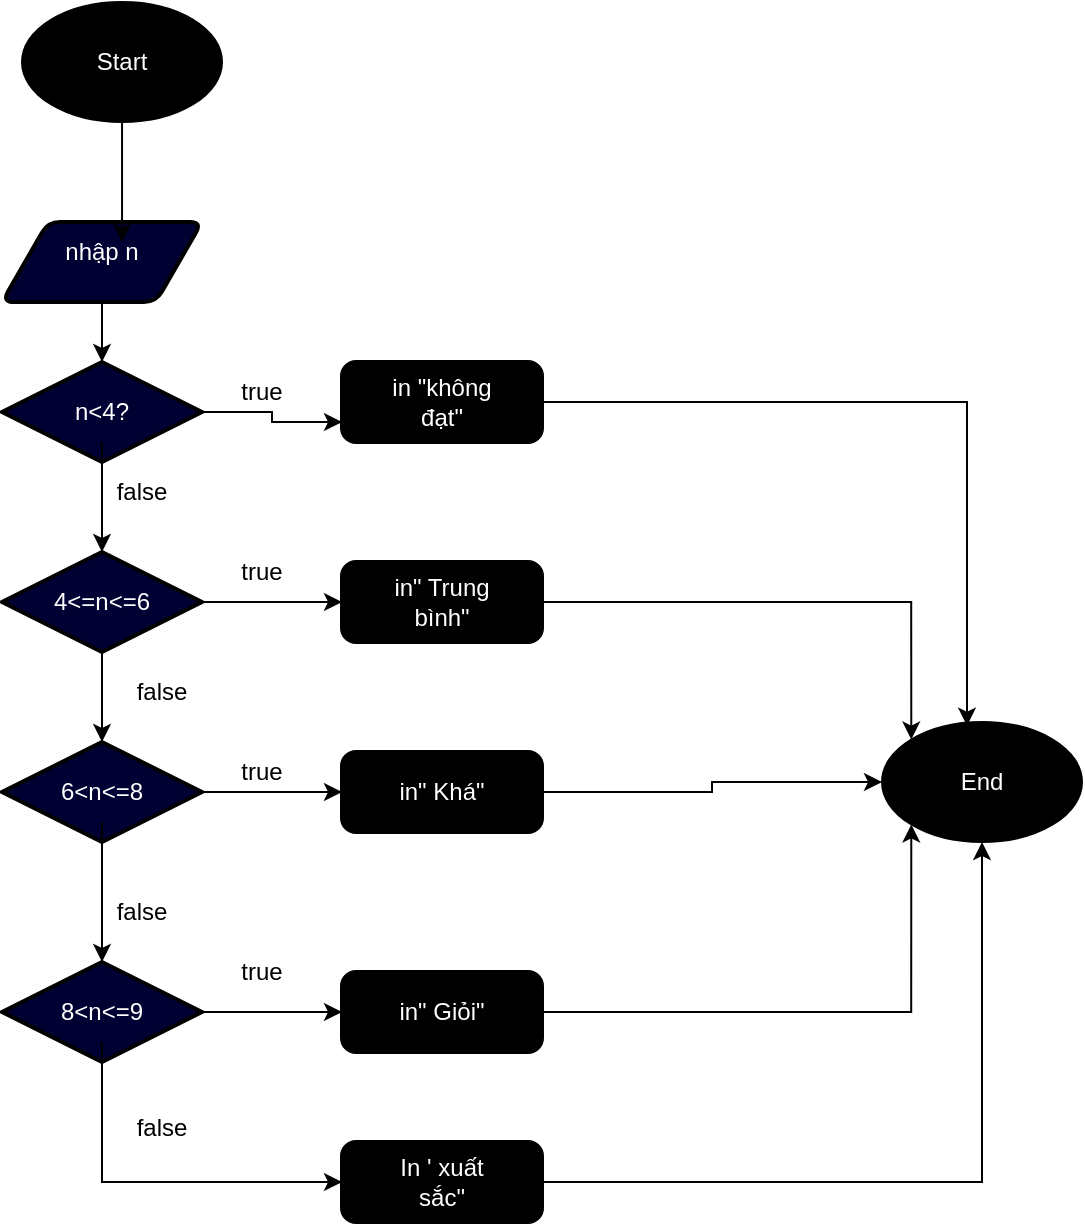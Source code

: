 <mxfile version="25.0.3">
  <diagram name="Page-1" id="UHLEf8QtugPVYhKvxAQx">
    <mxGraphModel dx="1947" dy="563" grid="1" gridSize="10" guides="1" tooltips="1" connect="1" arrows="1" fold="1" page="1" pageScale="1" pageWidth="850" pageHeight="1100" math="0" shadow="0">
      <root>
        <mxCell id="0" />
        <mxCell id="1" parent="0" />
        <mxCell id="uBKLK0o5v8SdxCqG3Ahi-1" value="" style="ellipse;whiteSpace=wrap;html=1;fillColor=#000000;" vertex="1" parent="1">
          <mxGeometry x="10" width="100" height="60" as="geometry" />
        </mxCell>
        <mxCell id="uBKLK0o5v8SdxCqG3Ahi-2" value="" style="ellipse;whiteSpace=wrap;html=1;fillColor=#000000;" vertex="1" parent="1">
          <mxGeometry x="440" y="360" width="100" height="60" as="geometry" />
        </mxCell>
        <mxCell id="uBKLK0o5v8SdxCqG3Ahi-3" value="&lt;font color=&quot;#ffffff&quot;&gt;Start&lt;/font&gt;" style="text;strokeColor=none;align=center;fillColor=none;html=1;verticalAlign=middle;whiteSpace=wrap;rounded=0;" vertex="1" parent="1">
          <mxGeometry x="30" y="15" width="60" height="30" as="geometry" />
        </mxCell>
        <mxCell id="uBKLK0o5v8SdxCqG3Ahi-4" value="&lt;font color=&quot;#ffffff&quot;&gt;End&lt;/font&gt;" style="text;strokeColor=none;align=center;fillColor=none;html=1;verticalAlign=middle;whiteSpace=wrap;rounded=0;" vertex="1" parent="1">
          <mxGeometry x="460" y="375" width="60" height="30" as="geometry" />
        </mxCell>
        <mxCell id="uBKLK0o5v8SdxCqG3Ahi-5" value="" style="shape=parallelogram;html=1;strokeWidth=2;perimeter=parallelogramPerimeter;whiteSpace=wrap;rounded=1;arcSize=12;size=0.23;fillColor=#000033;" vertex="1" parent="1">
          <mxGeometry y="110" width="100" height="40" as="geometry" />
        </mxCell>
        <mxCell id="uBKLK0o5v8SdxCqG3Ahi-6" value="&lt;font color=&quot;#ffffff&quot;&gt;nhập n&lt;/font&gt;" style="text;strokeColor=none;align=center;fillColor=none;html=1;verticalAlign=middle;whiteSpace=wrap;rounded=0;" vertex="1" parent="1">
          <mxGeometry x="20" y="110" width="60" height="30" as="geometry" />
        </mxCell>
        <mxCell id="uBKLK0o5v8SdxCqG3Ahi-33" style="edgeStyle=orthogonalEdgeStyle;rounded=0;orthogonalLoop=1;jettySize=auto;html=1;exitX=1;exitY=0.5;exitDx=0;exitDy=0;exitPerimeter=0;entryX=0;entryY=0.75;entryDx=0;entryDy=0;" edge="1" parent="1" source="uBKLK0o5v8SdxCqG3Ahi-7" target="uBKLK0o5v8SdxCqG3Ahi-9">
          <mxGeometry relative="1" as="geometry" />
        </mxCell>
        <mxCell id="uBKLK0o5v8SdxCqG3Ahi-7" value="" style="strokeWidth=2;html=1;shape=mxgraph.flowchart.decision;whiteSpace=wrap;fillColor=#000033;" vertex="1" parent="1">
          <mxGeometry y="180" width="100" height="50" as="geometry" />
        </mxCell>
        <mxCell id="uBKLK0o5v8SdxCqG3Ahi-29" style="edgeStyle=orthogonalEdgeStyle;rounded=0;orthogonalLoop=1;jettySize=auto;html=1;exitX=0.5;exitY=1;exitDx=0;exitDy=0;entryX=0.5;entryY=0;entryDx=0;entryDy=0;" edge="1" parent="1" source="uBKLK0o5v8SdxCqG3Ahi-8" target="uBKLK0o5v8SdxCqG3Ahi-13">
          <mxGeometry relative="1" as="geometry" />
        </mxCell>
        <mxCell id="uBKLK0o5v8SdxCqG3Ahi-8" value="&lt;font color=&quot;#ffffff&quot;&gt;n&amp;lt;4?&lt;/font&gt;" style="text;strokeColor=none;align=center;fillColor=none;html=1;verticalAlign=middle;whiteSpace=wrap;rounded=0;" vertex="1" parent="1">
          <mxGeometry x="20" y="190" width="60" height="30" as="geometry" />
        </mxCell>
        <mxCell id="uBKLK0o5v8SdxCqG3Ahi-9" value="" style="rounded=1;whiteSpace=wrap;html=1;absoluteArcSize=1;arcSize=14;strokeWidth=2;fillColor=#000000;" vertex="1" parent="1">
          <mxGeometry x="170" y="180" width="100" height="40" as="geometry" />
        </mxCell>
        <mxCell id="uBKLK0o5v8SdxCqG3Ahi-10" value="&lt;font color=&quot;#ffffff&quot;&gt;in &quot;không đạt&quot;&lt;/font&gt;" style="text;strokeColor=none;align=center;fillColor=none;html=1;verticalAlign=middle;whiteSpace=wrap;rounded=0;" vertex="1" parent="1">
          <mxGeometry x="190" y="185" width="60" height="30" as="geometry" />
        </mxCell>
        <mxCell id="uBKLK0o5v8SdxCqG3Ahi-35" style="edgeStyle=orthogonalEdgeStyle;rounded=0;orthogonalLoop=1;jettySize=auto;html=1;entryX=0;entryY=0.5;entryDx=0;entryDy=0;" edge="1" parent="1" source="uBKLK0o5v8SdxCqG3Ahi-12" target="uBKLK0o5v8SdxCqG3Ahi-18">
          <mxGeometry relative="1" as="geometry" />
        </mxCell>
        <mxCell id="uBKLK0o5v8SdxCqG3Ahi-12" value="" style="strokeWidth=2;html=1;shape=mxgraph.flowchart.decision;whiteSpace=wrap;fillColor=#000033;" vertex="1" parent="1">
          <mxGeometry y="275" width="100" height="50" as="geometry" />
        </mxCell>
        <mxCell id="uBKLK0o5v8SdxCqG3Ahi-13" value="&lt;font color=&quot;#ffffff&quot;&gt;4&amp;lt;=n&amp;lt;=6&lt;/font&gt;" style="text;strokeColor=none;align=center;fillColor=none;html=1;verticalAlign=middle;whiteSpace=wrap;rounded=0;" vertex="1" parent="1">
          <mxGeometry x="20" y="285" width="60" height="30" as="geometry" />
        </mxCell>
        <mxCell id="uBKLK0o5v8SdxCqG3Ahi-37" style="edgeStyle=orthogonalEdgeStyle;rounded=0;orthogonalLoop=1;jettySize=auto;html=1;entryX=0;entryY=0.5;entryDx=0;entryDy=0;" edge="1" parent="1" source="uBKLK0o5v8SdxCqG3Ahi-14" target="uBKLK0o5v8SdxCqG3Ahi-20">
          <mxGeometry relative="1" as="geometry" />
        </mxCell>
        <mxCell id="uBKLK0o5v8SdxCqG3Ahi-14" value="" style="strokeWidth=2;html=1;shape=mxgraph.flowchart.decision;whiteSpace=wrap;fillColor=#000033;" vertex="1" parent="1">
          <mxGeometry y="370" width="100" height="50" as="geometry" />
        </mxCell>
        <mxCell id="uBKLK0o5v8SdxCqG3Ahi-15" value="&lt;font color=&quot;#ffffff&quot;&gt;6&amp;lt;n&amp;lt;=8&lt;/font&gt;" style="text;strokeColor=none;align=center;fillColor=none;html=1;verticalAlign=middle;whiteSpace=wrap;rounded=0;" vertex="1" parent="1">
          <mxGeometry x="20" y="380" width="60" height="30" as="geometry" />
        </mxCell>
        <mxCell id="uBKLK0o5v8SdxCqG3Ahi-39" style="edgeStyle=orthogonalEdgeStyle;rounded=0;orthogonalLoop=1;jettySize=auto;html=1;entryX=0;entryY=0.5;entryDx=0;entryDy=0;" edge="1" parent="1" source="uBKLK0o5v8SdxCqG3Ahi-16" target="uBKLK0o5v8SdxCqG3Ahi-22">
          <mxGeometry relative="1" as="geometry" />
        </mxCell>
        <mxCell id="uBKLK0o5v8SdxCqG3Ahi-16" value="" style="strokeWidth=2;html=1;shape=mxgraph.flowchart.decision;whiteSpace=wrap;fillColor=#000033;" vertex="1" parent="1">
          <mxGeometry y="480" width="100" height="50" as="geometry" />
        </mxCell>
        <mxCell id="uBKLK0o5v8SdxCqG3Ahi-45" style="edgeStyle=orthogonalEdgeStyle;rounded=0;orthogonalLoop=1;jettySize=auto;html=1;exitX=0.5;exitY=1;exitDx=0;exitDy=0;entryX=0;entryY=0.5;entryDx=0;entryDy=0;" edge="1" parent="1" source="uBKLK0o5v8SdxCqG3Ahi-17" target="uBKLK0o5v8SdxCqG3Ahi-24">
          <mxGeometry relative="1" as="geometry" />
        </mxCell>
        <mxCell id="uBKLK0o5v8SdxCqG3Ahi-17" value="&lt;font color=&quot;#ffffff&quot;&gt;8&amp;lt;n&amp;lt;=9&lt;/font&gt;" style="text;strokeColor=none;align=center;fillColor=none;html=1;verticalAlign=middle;whiteSpace=wrap;rounded=0;" vertex="1" parent="1">
          <mxGeometry x="20" y="490" width="60" height="30" as="geometry" />
        </mxCell>
        <mxCell id="uBKLK0o5v8SdxCqG3Ahi-36" style="edgeStyle=orthogonalEdgeStyle;rounded=0;orthogonalLoop=1;jettySize=auto;html=1;entryX=0;entryY=0;entryDx=0;entryDy=0;" edge="1" parent="1" source="uBKLK0o5v8SdxCqG3Ahi-18" target="uBKLK0o5v8SdxCqG3Ahi-2">
          <mxGeometry relative="1" as="geometry" />
        </mxCell>
        <mxCell id="uBKLK0o5v8SdxCqG3Ahi-18" value="" style="rounded=1;whiteSpace=wrap;html=1;absoluteArcSize=1;arcSize=14;strokeWidth=2;fillColor=#000000;" vertex="1" parent="1">
          <mxGeometry x="170" y="280" width="100" height="40" as="geometry" />
        </mxCell>
        <mxCell id="uBKLK0o5v8SdxCqG3Ahi-19" value="&lt;font color=&quot;#ffffff&quot;&gt;in&quot; Trung bình&quot;&lt;/font&gt;" style="text;strokeColor=none;align=center;fillColor=none;html=1;verticalAlign=middle;whiteSpace=wrap;rounded=0;" vertex="1" parent="1">
          <mxGeometry x="190" y="285" width="60" height="30" as="geometry" />
        </mxCell>
        <mxCell id="uBKLK0o5v8SdxCqG3Ahi-38" style="edgeStyle=orthogonalEdgeStyle;rounded=0;orthogonalLoop=1;jettySize=auto;html=1;entryX=0;entryY=0.5;entryDx=0;entryDy=0;" edge="1" parent="1" source="uBKLK0o5v8SdxCqG3Ahi-20" target="uBKLK0o5v8SdxCqG3Ahi-2">
          <mxGeometry relative="1" as="geometry" />
        </mxCell>
        <mxCell id="uBKLK0o5v8SdxCqG3Ahi-20" value="" style="rounded=1;whiteSpace=wrap;html=1;absoluteArcSize=1;arcSize=14;strokeWidth=2;fillColor=#000000;" vertex="1" parent="1">
          <mxGeometry x="170" y="375" width="100" height="40" as="geometry" />
        </mxCell>
        <mxCell id="uBKLK0o5v8SdxCqG3Ahi-21" value="&lt;font color=&quot;#ffffff&quot;&gt;in&quot; Khá&quot;&lt;/font&gt;" style="text;strokeColor=none;align=center;fillColor=none;html=1;verticalAlign=middle;whiteSpace=wrap;rounded=0;" vertex="1" parent="1">
          <mxGeometry x="190" y="380" width="60" height="30" as="geometry" />
        </mxCell>
        <mxCell id="uBKLK0o5v8SdxCqG3Ahi-40" style="edgeStyle=orthogonalEdgeStyle;rounded=0;orthogonalLoop=1;jettySize=auto;html=1;entryX=0;entryY=1;entryDx=0;entryDy=0;" edge="1" parent="1" source="uBKLK0o5v8SdxCqG3Ahi-22" target="uBKLK0o5v8SdxCqG3Ahi-2">
          <mxGeometry relative="1" as="geometry" />
        </mxCell>
        <mxCell id="uBKLK0o5v8SdxCqG3Ahi-22" value="" style="rounded=1;whiteSpace=wrap;html=1;absoluteArcSize=1;arcSize=14;strokeWidth=2;fillColor=#000000;" vertex="1" parent="1">
          <mxGeometry x="170" y="485" width="100" height="40" as="geometry" />
        </mxCell>
        <mxCell id="uBKLK0o5v8SdxCqG3Ahi-23" value="&lt;font color=&quot;#ffffff&quot;&gt;in&quot; Giỏi&quot;&lt;/font&gt;" style="text;strokeColor=none;align=center;fillColor=none;html=1;verticalAlign=middle;whiteSpace=wrap;rounded=0;" vertex="1" parent="1">
          <mxGeometry x="190" y="490" width="60" height="30" as="geometry" />
        </mxCell>
        <mxCell id="uBKLK0o5v8SdxCqG3Ahi-46" style="edgeStyle=orthogonalEdgeStyle;rounded=0;orthogonalLoop=1;jettySize=auto;html=1;entryX=0.5;entryY=1;entryDx=0;entryDy=0;" edge="1" parent="1" source="uBKLK0o5v8SdxCqG3Ahi-24" target="uBKLK0o5v8SdxCqG3Ahi-2">
          <mxGeometry relative="1" as="geometry" />
        </mxCell>
        <mxCell id="uBKLK0o5v8SdxCqG3Ahi-24" value="" style="rounded=1;whiteSpace=wrap;html=1;absoluteArcSize=1;arcSize=14;strokeWidth=2;fillColor=#000000;" vertex="1" parent="1">
          <mxGeometry x="170" y="570" width="100" height="40" as="geometry" />
        </mxCell>
        <mxCell id="uBKLK0o5v8SdxCqG3Ahi-25" value="&lt;font color=&quot;#ffffff&quot;&gt;In &#39; xuất sắc&quot;&lt;/font&gt;" style="text;strokeColor=none;align=center;fillColor=none;html=1;verticalAlign=middle;whiteSpace=wrap;rounded=0;" vertex="1" parent="1">
          <mxGeometry x="190" y="577.5" width="60" height="25" as="geometry" />
        </mxCell>
        <mxCell id="uBKLK0o5v8SdxCqG3Ahi-27" style="edgeStyle=orthogonalEdgeStyle;rounded=0;orthogonalLoop=1;jettySize=auto;html=1;entryX=0.667;entryY=0.333;entryDx=0;entryDy=0;entryPerimeter=0;" edge="1" parent="1" source="uBKLK0o5v8SdxCqG3Ahi-3" target="uBKLK0o5v8SdxCqG3Ahi-6">
          <mxGeometry relative="1" as="geometry" />
        </mxCell>
        <mxCell id="uBKLK0o5v8SdxCqG3Ahi-28" style="edgeStyle=orthogonalEdgeStyle;rounded=0;orthogonalLoop=1;jettySize=auto;html=1;exitX=0.5;exitY=1;exitDx=0;exitDy=0;entryX=0.5;entryY=0;entryDx=0;entryDy=0;entryPerimeter=0;" edge="1" parent="1" source="uBKLK0o5v8SdxCqG3Ahi-5" target="uBKLK0o5v8SdxCqG3Ahi-7">
          <mxGeometry relative="1" as="geometry" />
        </mxCell>
        <mxCell id="uBKLK0o5v8SdxCqG3Ahi-30" style="edgeStyle=orthogonalEdgeStyle;rounded=0;orthogonalLoop=1;jettySize=auto;html=1;exitX=0.5;exitY=1;exitDx=0;exitDy=0;exitPerimeter=0;entryX=0.5;entryY=0;entryDx=0;entryDy=0;entryPerimeter=0;" edge="1" parent="1" source="uBKLK0o5v8SdxCqG3Ahi-12" target="uBKLK0o5v8SdxCqG3Ahi-14">
          <mxGeometry relative="1" as="geometry" />
        </mxCell>
        <mxCell id="uBKLK0o5v8SdxCqG3Ahi-31" style="edgeStyle=orthogonalEdgeStyle;rounded=0;orthogonalLoop=1;jettySize=auto;html=1;exitX=0.5;exitY=1;exitDx=0;exitDy=0;entryX=0.5;entryY=0;entryDx=0;entryDy=0;entryPerimeter=0;" edge="1" parent="1" source="uBKLK0o5v8SdxCqG3Ahi-8" target="uBKLK0o5v8SdxCqG3Ahi-12">
          <mxGeometry relative="1" as="geometry" />
        </mxCell>
        <mxCell id="uBKLK0o5v8SdxCqG3Ahi-32" style="edgeStyle=orthogonalEdgeStyle;rounded=0;orthogonalLoop=1;jettySize=auto;html=1;entryX=0.5;entryY=0;entryDx=0;entryDy=0;entryPerimeter=0;" edge="1" parent="1" source="uBKLK0o5v8SdxCqG3Ahi-15" target="uBKLK0o5v8SdxCqG3Ahi-16">
          <mxGeometry relative="1" as="geometry" />
        </mxCell>
        <mxCell id="uBKLK0o5v8SdxCqG3Ahi-34" style="edgeStyle=orthogonalEdgeStyle;rounded=0;orthogonalLoop=1;jettySize=auto;html=1;exitX=1;exitY=0.5;exitDx=0;exitDy=0;entryX=0.425;entryY=0.031;entryDx=0;entryDy=0;entryPerimeter=0;" edge="1" parent="1" source="uBKLK0o5v8SdxCqG3Ahi-9" target="uBKLK0o5v8SdxCqG3Ahi-2">
          <mxGeometry relative="1" as="geometry" />
        </mxCell>
        <mxCell id="uBKLK0o5v8SdxCqG3Ahi-49" value="true" style="text;strokeColor=none;align=center;fillColor=none;html=1;verticalAlign=middle;whiteSpace=wrap;rounded=0;" vertex="1" parent="1">
          <mxGeometry x="100" y="180" width="60" height="30" as="geometry" />
        </mxCell>
        <mxCell id="uBKLK0o5v8SdxCqG3Ahi-50" value="true" style="text;strokeColor=none;align=center;fillColor=none;html=1;verticalAlign=middle;whiteSpace=wrap;rounded=0;" vertex="1" parent="1">
          <mxGeometry x="100" y="270" width="60" height="30" as="geometry" />
        </mxCell>
        <mxCell id="uBKLK0o5v8SdxCqG3Ahi-51" value="true" style="text;strokeColor=none;align=center;fillColor=none;html=1;verticalAlign=middle;whiteSpace=wrap;rounded=0;" vertex="1" parent="1">
          <mxGeometry x="100" y="370" width="60" height="30" as="geometry" />
        </mxCell>
        <mxCell id="uBKLK0o5v8SdxCqG3Ahi-52" value="true" style="text;strokeColor=none;align=center;fillColor=none;html=1;verticalAlign=middle;whiteSpace=wrap;rounded=0;" vertex="1" parent="1">
          <mxGeometry x="100" y="470" width="60" height="30" as="geometry" />
        </mxCell>
        <mxCell id="uBKLK0o5v8SdxCqG3Ahi-54" value="false" style="text;strokeColor=none;align=center;fillColor=none;html=1;verticalAlign=middle;whiteSpace=wrap;rounded=0;" vertex="1" parent="1">
          <mxGeometry x="40" y="230" width="60" height="30" as="geometry" />
        </mxCell>
        <mxCell id="uBKLK0o5v8SdxCqG3Ahi-55" value="false" style="text;strokeColor=none;align=center;fillColor=none;html=1;verticalAlign=middle;whiteSpace=wrap;rounded=0;" vertex="1" parent="1">
          <mxGeometry x="50" y="330" width="60" height="30" as="geometry" />
        </mxCell>
        <mxCell id="uBKLK0o5v8SdxCqG3Ahi-56" value="false" style="text;strokeColor=none;align=center;fillColor=none;html=1;verticalAlign=middle;whiteSpace=wrap;rounded=0;" vertex="1" parent="1">
          <mxGeometry x="40" y="440" width="60" height="30" as="geometry" />
        </mxCell>
        <mxCell id="uBKLK0o5v8SdxCqG3Ahi-57" value="false" style="text;strokeColor=none;align=center;fillColor=none;html=1;verticalAlign=middle;whiteSpace=wrap;rounded=0;" vertex="1" parent="1">
          <mxGeometry x="50" y="547.5" width="60" height="30" as="geometry" />
        </mxCell>
      </root>
    </mxGraphModel>
  </diagram>
</mxfile>
